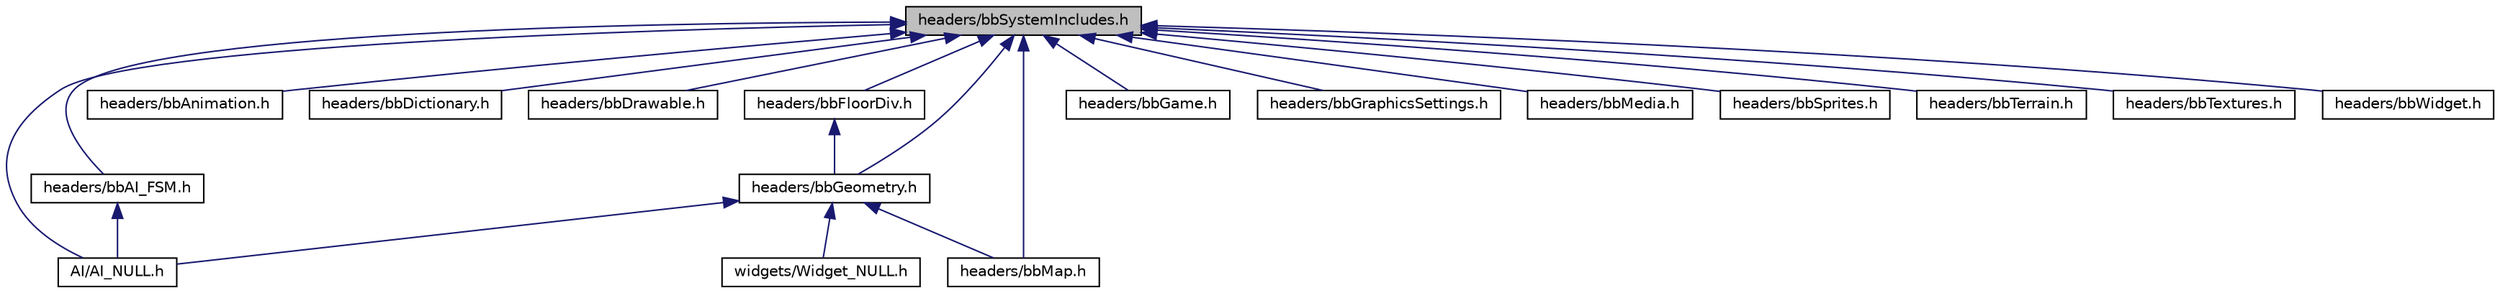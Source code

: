 digraph "headers/bbSystemIncludes.h"
{
 // LATEX_PDF_SIZE
  edge [fontname="Helvetica",fontsize="10",labelfontname="Helvetica",labelfontsize="10"];
  node [fontname="Helvetica",fontsize="10",shape=record];
  Node1 [label="headers/bbSystemIncludes.h",height=0.2,width=0.4,color="black", fillcolor="grey75", style="filled", fontcolor="black",tooltip="bbGame is the root of all data stored by the game."];
  Node1 -> Node2 [dir="back",color="midnightblue",fontsize="10",style="solid",fontname="Helvetica"];
  Node2 [label="AI/AI_NULL.h",height=0.2,width=0.4,color="black", fillcolor="white", style="filled",URL="$AI__NULL_8h.html",tooltip="The functions in this folder define the behavior of an object with class bbAI_FSM and type NULL."];
  Node1 -> Node3 [dir="back",color="midnightblue",fontsize="10",style="solid",fontname="Helvetica"];
  Node3 [label="headers/bbAI_FSM.h",height=0.2,width=0.4,color="black", fillcolor="white", style="filled",URL="$bbAI__FSM_8h.html",tooltip="A bbAI_FSM (Finite State Machine) contains the code to control behaviours of things in-game."];
  Node3 -> Node2 [dir="back",color="midnightblue",fontsize="10",style="solid",fontname="Helvetica"];
  Node1 -> Node4 [dir="back",color="midnightblue",fontsize="10",style="solid",fontname="Helvetica"];
  Node4 [label="headers/bbAnimation.h",height=0.2,width=0.4,color="black", fillcolor="white", style="filled",URL="$bbAnimation_8h.html",tooltip=" "];
  Node1 -> Node5 [dir="back",color="midnightblue",fontsize="10",style="solid",fontname="Helvetica"];
  Node5 [label="headers/bbDictionary.h",height=0.2,width=0.4,color="black", fillcolor="white", style="filled",URL="$bbDictionary_8h.html",tooltip="bbDictionary stores a number of key-value pairs for fast lookup. Keys should be up to 32 characters...."];
  Node1 -> Node6 [dir="back",color="midnightblue",fontsize="10",style="solid",fontname="Helvetica"];
  Node6 [label="headers/bbDrawable.h",height=0.2,width=0.4,color="black", fillcolor="white", style="filled",URL="$bbDrawable_8h.html",tooltip="bbGame is the root of all data stored by the game."];
  Node1 -> Node7 [dir="back",color="midnightblue",fontsize="10",style="solid",fontname="Helvetica"];
  Node7 [label="headers/bbFloorDiv.h",height=0.2,width=0.4,color="black", fillcolor="white", style="filled",URL="$bbFloorDiv_8h.html",tooltip="bbFloorDiv contains functions for integer division, rounding toward negative infinity."];
  Node7 -> Node8 [dir="back",color="midnightblue",fontsize="10",style="solid",fontname="Helvetica"];
  Node8 [label="headers/bbGeometry.h",height=0.2,width=0.4,color="black", fillcolor="white", style="filled",URL="$bbGeometry_8h.html",tooltip="This file describes data types and methods for dealing with 3d map coordinates and 2d screen coordina..."];
  Node8 -> Node2 [dir="back",color="midnightblue",fontsize="10",style="solid",fontname="Helvetica"];
  Node8 -> Node9 [dir="back",color="midnightblue",fontsize="10",style="solid",fontname="Helvetica"];
  Node9 [label="headers/bbMap.h",height=0.2,width=0.4,color="black", fillcolor="white", style="filled",URL="$bbMap_8h.html",tooltip="bbMap stores all the game data pertaining to one map in the game. There should be enough data provide..."];
  Node8 -> Node10 [dir="back",color="midnightblue",fontsize="10",style="solid",fontname="Helvetica"];
  Node10 [label="widgets/Widget_NULL.h",height=0.2,width=0.4,color="black", fillcolor="white", style="filled",URL="$Widget__NULL_8h.html",tooltip="The functions in this folder define the behavior of an object with class bbWidget and type NULL."];
  Node1 -> Node11 [dir="back",color="midnightblue",fontsize="10",style="solid",fontname="Helvetica"];
  Node11 [label="headers/bbGame.h",height=0.2,width=0.4,color="black", fillcolor="white", style="filled",URL="$bbGame_8h.html",tooltip="bbGame is the root of all data stored by the game."];
  Node1 -> Node8 [dir="back",color="midnightblue",fontsize="10",style="solid",fontname="Helvetica"];
  Node1 -> Node12 [dir="back",color="midnightblue",fontsize="10",style="solid",fontname="Helvetica"];
  Node12 [label="headers/bbGraphicsSettings.h",height=0.2,width=0.4,color="black", fillcolor="white", style="filled",URL="$bbGraphicsSettings_8h.html",tooltip="bbGraphicsSettings contains data pertaining to the window the game is being displayed in"];
  Node1 -> Node9 [dir="back",color="midnightblue",fontsize="10",style="solid",fontname="Helvetica"];
  Node1 -> Node13 [dir="back",color="midnightblue",fontsize="10",style="solid",fontname="Helvetica"];
  Node13 [label="headers/bbMedia.h",height=0.2,width=0.4,color="black", fillcolor="white", style="filled",URL="$bbMedia_8h.html",tooltip="bbMedia stores all of the graphics, etc needed to display everything drawn to the screen,..."];
  Node1 -> Node14 [dir="back",color="midnightblue",fontsize="10",style="solid",fontname="Helvetica"];
  Node14 [label="headers/bbSprites.h",height=0.2,width=0.4,color="black", fillcolor="white", style="filled",URL="$bbSprites_8h.html",tooltip="sfSprite is the basic object drawn to the viewport"];
  Node1 -> Node15 [dir="back",color="midnightblue",fontsize="10",style="solid",fontname="Helvetica"];
  Node15 [label="headers/bbTerrain.h",height=0.2,width=0.4,color="black", fillcolor="white", style="filled",URL="$bbTerrain_8h.html",tooltip="bbGame is the root of all data stored by the game."];
  Node1 -> Node16 [dir="back",color="midnightblue",fontsize="10",style="solid",fontname="Helvetica"];
  Node16 [label="headers/bbTextures.h",height=0.2,width=0.4,color="black", fillcolor="white", style="filled",URL="$bbTextures_8h.html",tooltip="sfTexture is define in SFML as raw pixel data bbTextures is a container for sfTextures"];
  Node1 -> Node17 [dir="back",color="midnightblue",fontsize="10",style="solid",fontname="Helvetica"];
  Node17 [label="headers/bbWidget.h",height=0.2,width=0.4,color="black", fillcolor="white", style="filled",URL="$bbWidget_8h.html",tooltip="bbWidget includes things like menus and buttons. Each widget owns a list of subwidgets and widgets ar..."];
}

